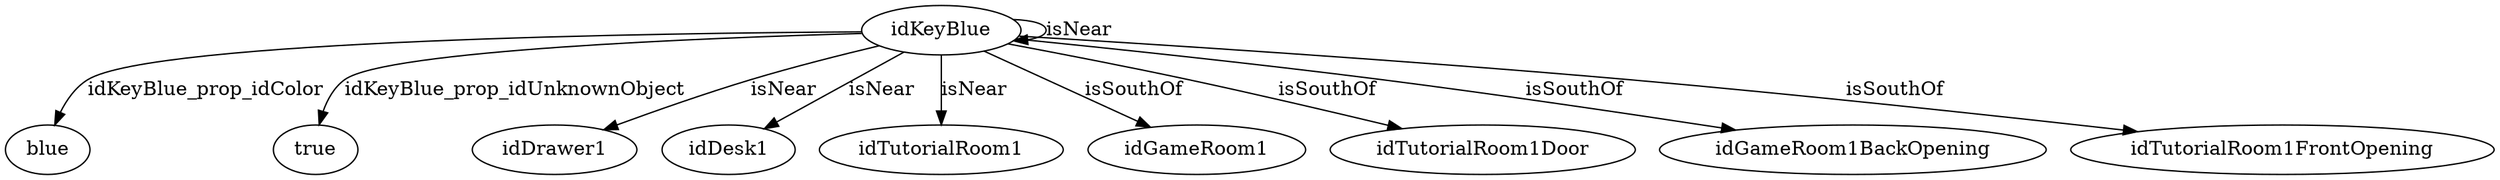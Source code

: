 digraph  {
idKeyBlue [node_type=entity_node];
blue [node_type=property_node];
true [node_type=property_node];
idDrawer1 [node_type=entity_node];
idDesk1 [node_type=entity_node];
idTutorialRoom1 [node_type=entity_node];
idGameRoom1 [node_type=entity_node];
idTutorialRoom1Door [node_type=entity_node];
idGameRoom1BackOpening [node_type=entity_node];
idTutorialRoom1FrontOpening [node_type=entity_node];
idKeyBlue -> blue  [edge_type=property, label=idKeyBlue_prop_idColor];
idKeyBlue -> true  [edge_type=property, label=idKeyBlue_prop_idUnknownObject];
idKeyBlue -> idDrawer1  [edge_type=relationship, label=isNear];
idKeyBlue -> idDesk1  [edge_type=relationship, label=isNear];
idKeyBlue -> idTutorialRoom1  [edge_type=relationship, label=isNear];
idKeyBlue -> idKeyBlue  [edge_type=relationship, label=isNear];
idKeyBlue -> idGameRoom1  [edge_type=relationship, label=isSouthOf];
idKeyBlue -> idTutorialRoom1Door  [edge_type=relationship, label=isSouthOf];
idKeyBlue -> idGameRoom1BackOpening  [edge_type=relationship, label=isSouthOf];
idKeyBlue -> idTutorialRoom1FrontOpening  [edge_type=relationship, label=isSouthOf];
}

